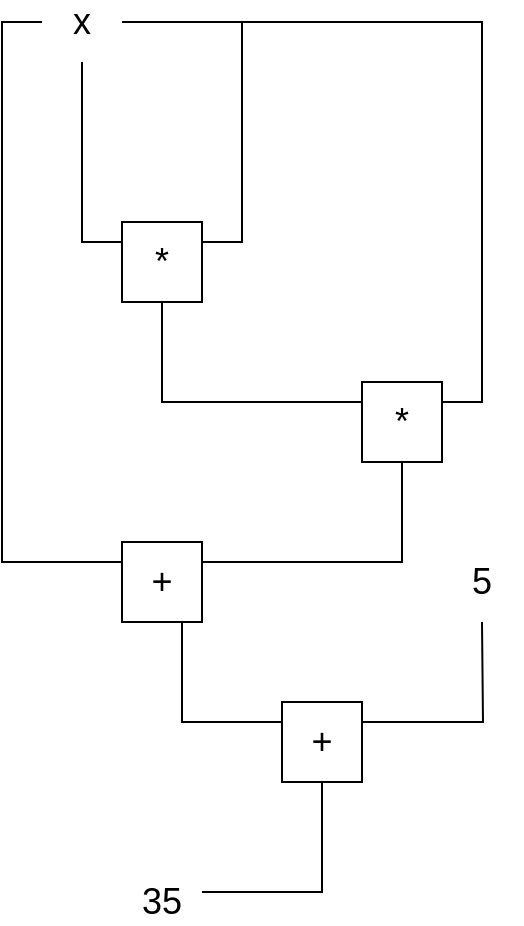 <mxfile pages="1" version="11.2.9" type="device"><diagram id="MWSL495UyNiPN4QTbbMt" name="Page-1"><mxGraphModel dx="1357" dy="805" grid="1" gridSize="10" guides="1" tooltips="1" connect="1" arrows="1" fold="1" page="1" pageScale="1" pageWidth="850" pageHeight="1100" math="0" shadow="0"><root><mxCell id="0"/><mxCell id="1" parent="0"/><mxCell id="COUKrif52eh-WV0M4rBr-2" style="edgeStyle=orthogonalEdgeStyle;rounded=0;orthogonalLoop=1;jettySize=auto;html=1;exitX=0;exitY=0.25;exitDx=0;exitDy=0;endArrow=none;endFill=0;" parent="1" source="COUKrif52eh-WV0M4rBr-1" edge="1"><mxGeometry relative="1" as="geometry"><mxPoint x="140" y="120" as="targetPoint"/></mxGeometry></mxCell><mxCell id="COUKrif52eh-WV0M4rBr-4" style="edgeStyle=orthogonalEdgeStyle;rounded=0;orthogonalLoop=1;jettySize=auto;html=1;exitX=1;exitY=0.25;exitDx=0;exitDy=0;entryX=1;entryY=0.5;entryDx=0;entryDy=0;endArrow=none;endFill=0;" parent="1" source="COUKrif52eh-WV0M4rBr-1" target="COUKrif52eh-WV0M4rBr-3" edge="1"><mxGeometry relative="1" as="geometry"/></mxCell><mxCell id="COUKrif52eh-WV0M4rBr-7" style="edgeStyle=orthogonalEdgeStyle;rounded=0;orthogonalLoop=1;jettySize=auto;html=1;exitX=0.5;exitY=1;exitDx=0;exitDy=0;entryX=0;entryY=0.25;entryDx=0;entryDy=0;endArrow=none;endFill=0;" parent="1" source="COUKrif52eh-WV0M4rBr-1" target="COUKrif52eh-WV0M4rBr-5" edge="1"><mxGeometry relative="1" as="geometry"/></mxCell><mxCell id="COUKrif52eh-WV0M4rBr-1" value="&lt;font style=&quot;font-size: 18px&quot;&gt;*&lt;/font&gt;" style="rounded=0;whiteSpace=wrap;html=1;" parent="1" vertex="1"><mxGeometry x="160" y="200" width="40" height="40" as="geometry"/></mxCell><mxCell id="COUKrif52eh-WV0M4rBr-9" style="edgeStyle=orthogonalEdgeStyle;rounded=0;orthogonalLoop=1;jettySize=auto;html=1;exitX=0;exitY=0.5;exitDx=0;exitDy=0;entryX=0;entryY=0.25;entryDx=0;entryDy=0;endArrow=none;endFill=0;" parent="1" source="COUKrif52eh-WV0M4rBr-3" target="COUKrif52eh-WV0M4rBr-8" edge="1"><mxGeometry relative="1" as="geometry"/></mxCell><mxCell id="COUKrif52eh-WV0M4rBr-3" value="&lt;font style=&quot;font-size: 18px&quot;&gt;x&lt;/font&gt;" style="text;html=1;strokeColor=none;fillColor=none;align=center;verticalAlign=middle;whiteSpace=wrap;rounded=0;" parent="1" vertex="1"><mxGeometry x="120" y="90" width="40" height="20" as="geometry"/></mxCell><mxCell id="COUKrif52eh-WV0M4rBr-6" style="edgeStyle=orthogonalEdgeStyle;rounded=0;orthogonalLoop=1;jettySize=auto;html=1;exitX=1;exitY=0.25;exitDx=0;exitDy=0;endArrow=none;endFill=0;" parent="1" source="COUKrif52eh-WV0M4rBr-5" edge="1"><mxGeometry relative="1" as="geometry"><mxPoint x="160" y="100" as="targetPoint"/><Array as="points"><mxPoint x="340" y="290"/><mxPoint x="340" y="100"/></Array></mxGeometry></mxCell><mxCell id="COUKrif52eh-WV0M4rBr-10" style="edgeStyle=orthogonalEdgeStyle;rounded=0;orthogonalLoop=1;jettySize=auto;html=1;exitX=0.5;exitY=1;exitDx=0;exitDy=0;entryX=1;entryY=0.25;entryDx=0;entryDy=0;endArrow=none;endFill=0;" parent="1" source="COUKrif52eh-WV0M4rBr-5" target="COUKrif52eh-WV0M4rBr-8" edge="1"><mxGeometry relative="1" as="geometry"/></mxCell><mxCell id="COUKrif52eh-WV0M4rBr-5" value="&lt;font style=&quot;font-size: 18px&quot;&gt;*&lt;/font&gt;" style="rounded=0;whiteSpace=wrap;html=1;" parent="1" vertex="1"><mxGeometry x="280" y="280" width="40" height="40" as="geometry"/></mxCell><mxCell id="COUKrif52eh-WV0M4rBr-13" style="edgeStyle=orthogonalEdgeStyle;rounded=0;orthogonalLoop=1;jettySize=auto;html=1;exitX=0.75;exitY=1;exitDx=0;exitDy=0;entryX=0;entryY=0.25;entryDx=0;entryDy=0;endArrow=none;endFill=0;" parent="1" source="COUKrif52eh-WV0M4rBr-8" target="COUKrif52eh-WV0M4rBr-12" edge="1"><mxGeometry relative="1" as="geometry"/></mxCell><mxCell id="COUKrif52eh-WV0M4rBr-8" value="&lt;font style=&quot;font-size: 18px&quot;&gt;+&lt;/font&gt;" style="rounded=0;whiteSpace=wrap;html=1;" parent="1" vertex="1"><mxGeometry x="160" y="360" width="40" height="40" as="geometry"/></mxCell><mxCell id="COUKrif52eh-WV0M4rBr-11" value="&lt;font style=&quot;font-size: 18px&quot;&gt;5&lt;/font&gt;" style="text;html=1;strokeColor=none;fillColor=none;align=center;verticalAlign=middle;whiteSpace=wrap;rounded=0;" parent="1" vertex="1"><mxGeometry x="320" y="370" width="40" height="20" as="geometry"/></mxCell><mxCell id="COUKrif52eh-WV0M4rBr-14" style="edgeStyle=orthogonalEdgeStyle;rounded=0;orthogonalLoop=1;jettySize=auto;html=1;exitX=1;exitY=0.25;exitDx=0;exitDy=0;endArrow=none;endFill=0;" parent="1" source="COUKrif52eh-WV0M4rBr-12" edge="1"><mxGeometry relative="1" as="geometry"><mxPoint x="340" y="400" as="targetPoint"/></mxGeometry></mxCell><mxCell id="COUKrif52eh-WV0M4rBr-17" style="edgeStyle=orthogonalEdgeStyle;rounded=0;orthogonalLoop=1;jettySize=auto;html=1;exitX=0.5;exitY=1;exitDx=0;exitDy=0;entryX=1;entryY=0.25;entryDx=0;entryDy=0;endArrow=none;endFill=0;" parent="1" source="COUKrif52eh-WV0M4rBr-12" target="COUKrif52eh-WV0M4rBr-15" edge="1"><mxGeometry relative="1" as="geometry"><mxPoint x="200" y="530" as="targetPoint"/></mxGeometry></mxCell><mxCell id="COUKrif52eh-WV0M4rBr-12" value="&lt;font style=&quot;font-size: 18px&quot;&gt;+&lt;/font&gt;" style="rounded=0;whiteSpace=wrap;html=1;" parent="1" vertex="1"><mxGeometry x="240" y="440" width="40" height="40" as="geometry"/></mxCell><mxCell id="COUKrif52eh-WV0M4rBr-15" value="&lt;font style=&quot;font-size: 18px&quot;&gt;35&lt;/font&gt;" style="text;html=1;strokeColor=none;fillColor=none;align=center;verticalAlign=middle;whiteSpace=wrap;rounded=0;" parent="1" vertex="1"><mxGeometry x="160" y="530" width="40" height="20" as="geometry"/></mxCell></root></mxGraphModel></diagram></mxfile>